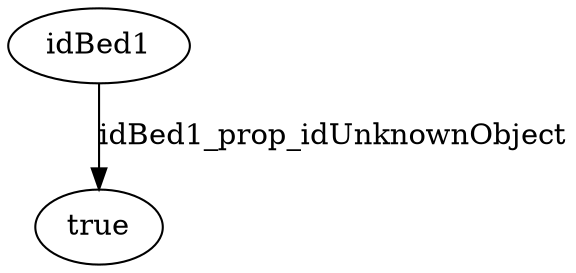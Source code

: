strict digraph  {
idBed1 [node_type=entity_node, root=root];
true;
idBed1 -> true  [edge_type=property, label=idBed1_prop_idUnknownObject];
}
